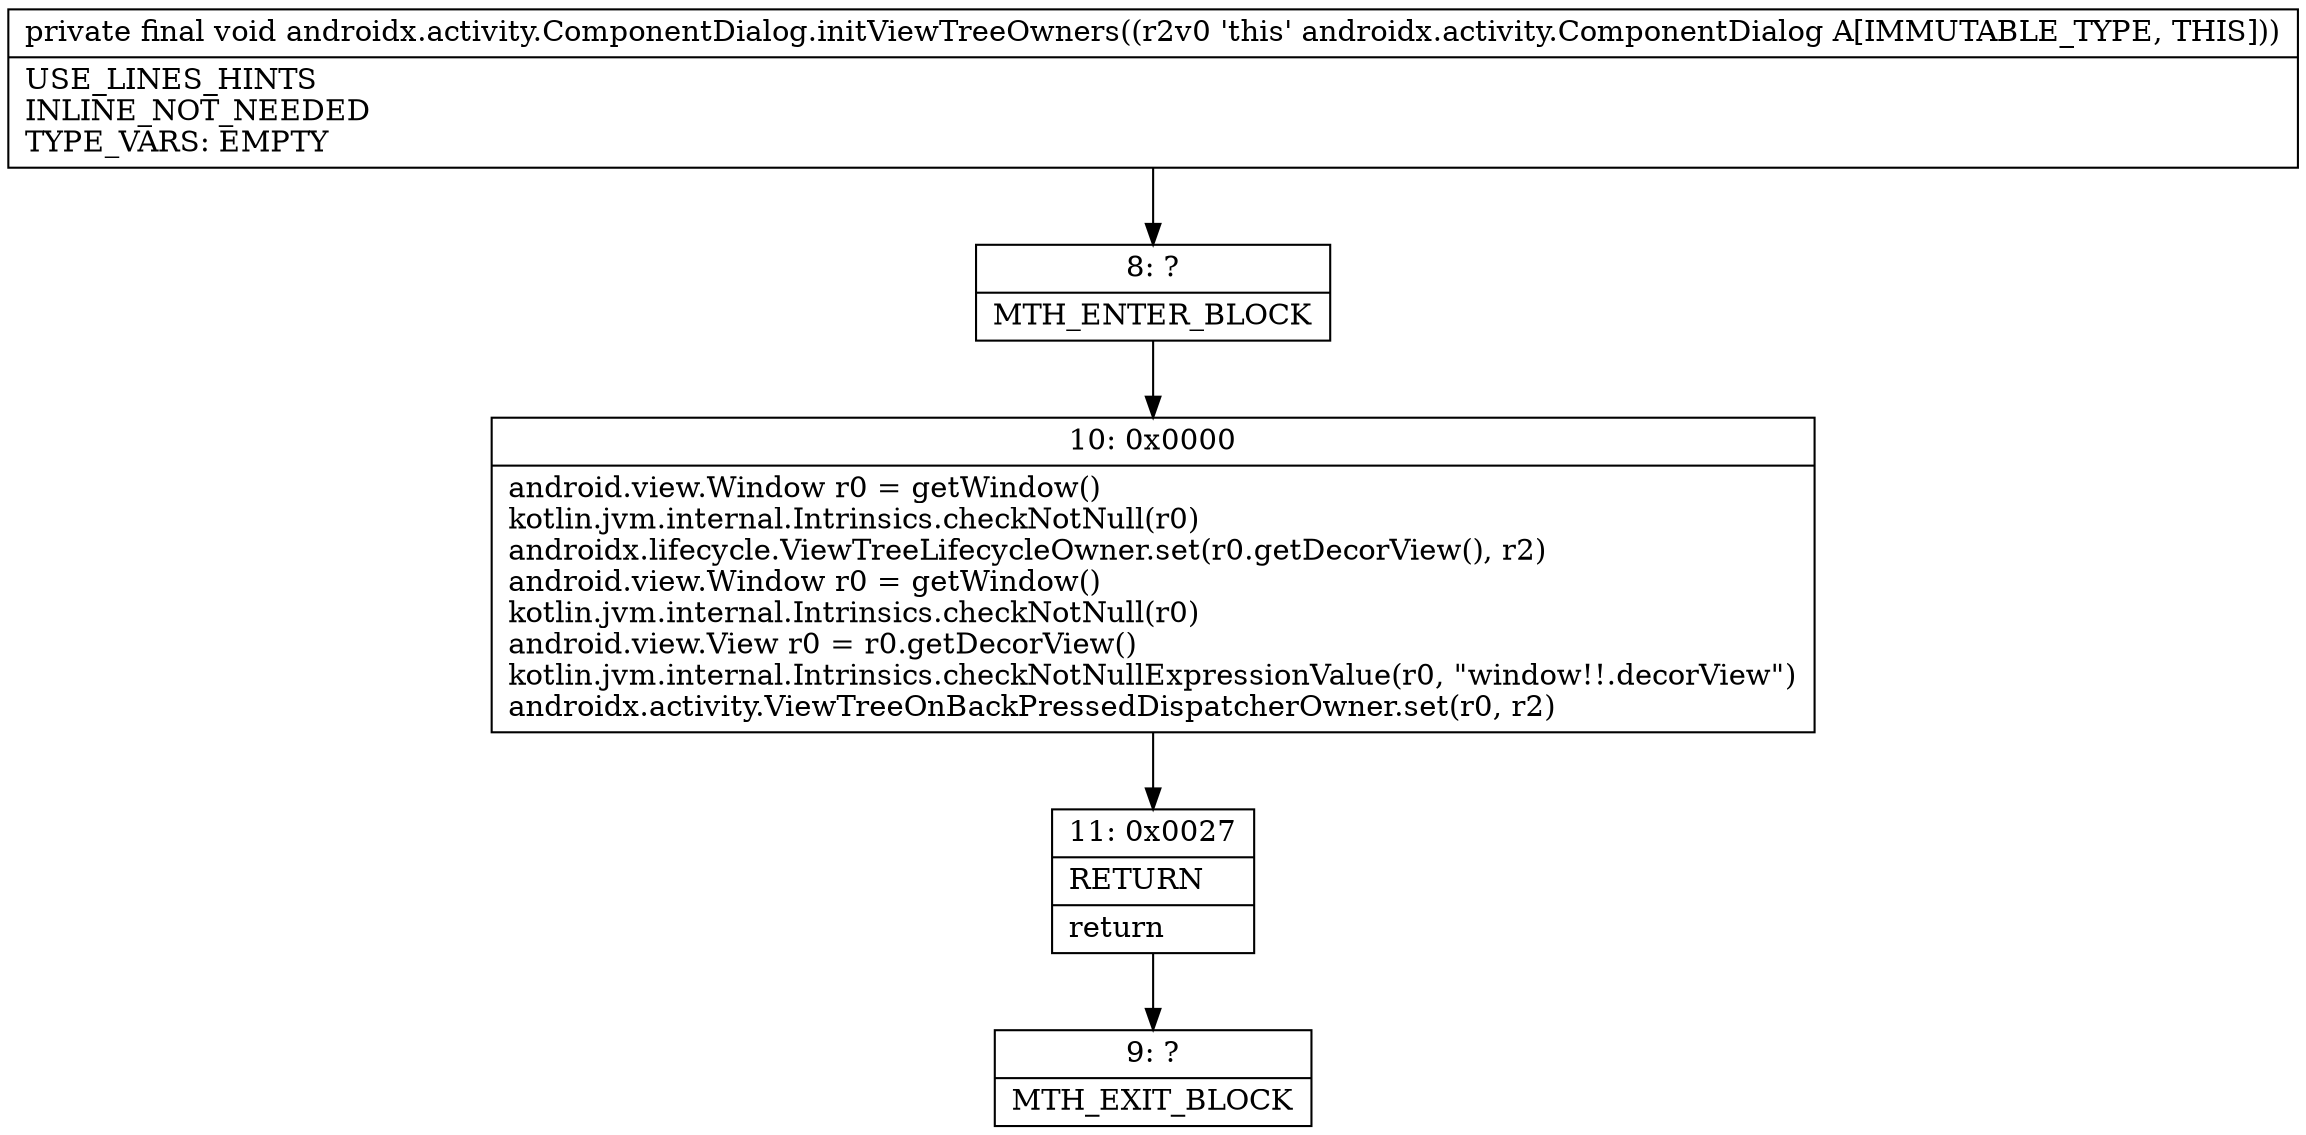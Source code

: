 digraph "CFG forandroidx.activity.ComponentDialog.initViewTreeOwners()V" {
Node_8 [shape=record,label="{8\:\ ?|MTH_ENTER_BLOCK\l}"];
Node_10 [shape=record,label="{10\:\ 0x0000|android.view.Window r0 = getWindow()\lkotlin.jvm.internal.Intrinsics.checkNotNull(r0)\landroidx.lifecycle.ViewTreeLifecycleOwner.set(r0.getDecorView(), r2)\landroid.view.Window r0 = getWindow()\lkotlin.jvm.internal.Intrinsics.checkNotNull(r0)\landroid.view.View r0 = r0.getDecorView()\lkotlin.jvm.internal.Intrinsics.checkNotNullExpressionValue(r0, \"window!!.decorView\")\landroidx.activity.ViewTreeOnBackPressedDispatcherOwner.set(r0, r2)\l}"];
Node_11 [shape=record,label="{11\:\ 0x0027|RETURN\l|return\l}"];
Node_9 [shape=record,label="{9\:\ ?|MTH_EXIT_BLOCK\l}"];
MethodNode[shape=record,label="{private final void androidx.activity.ComponentDialog.initViewTreeOwners((r2v0 'this' androidx.activity.ComponentDialog A[IMMUTABLE_TYPE, THIS]))  | USE_LINES_HINTS\lINLINE_NOT_NEEDED\lTYPE_VARS: EMPTY\l}"];
MethodNode -> Node_8;Node_8 -> Node_10;
Node_10 -> Node_11;
Node_11 -> Node_9;
}

